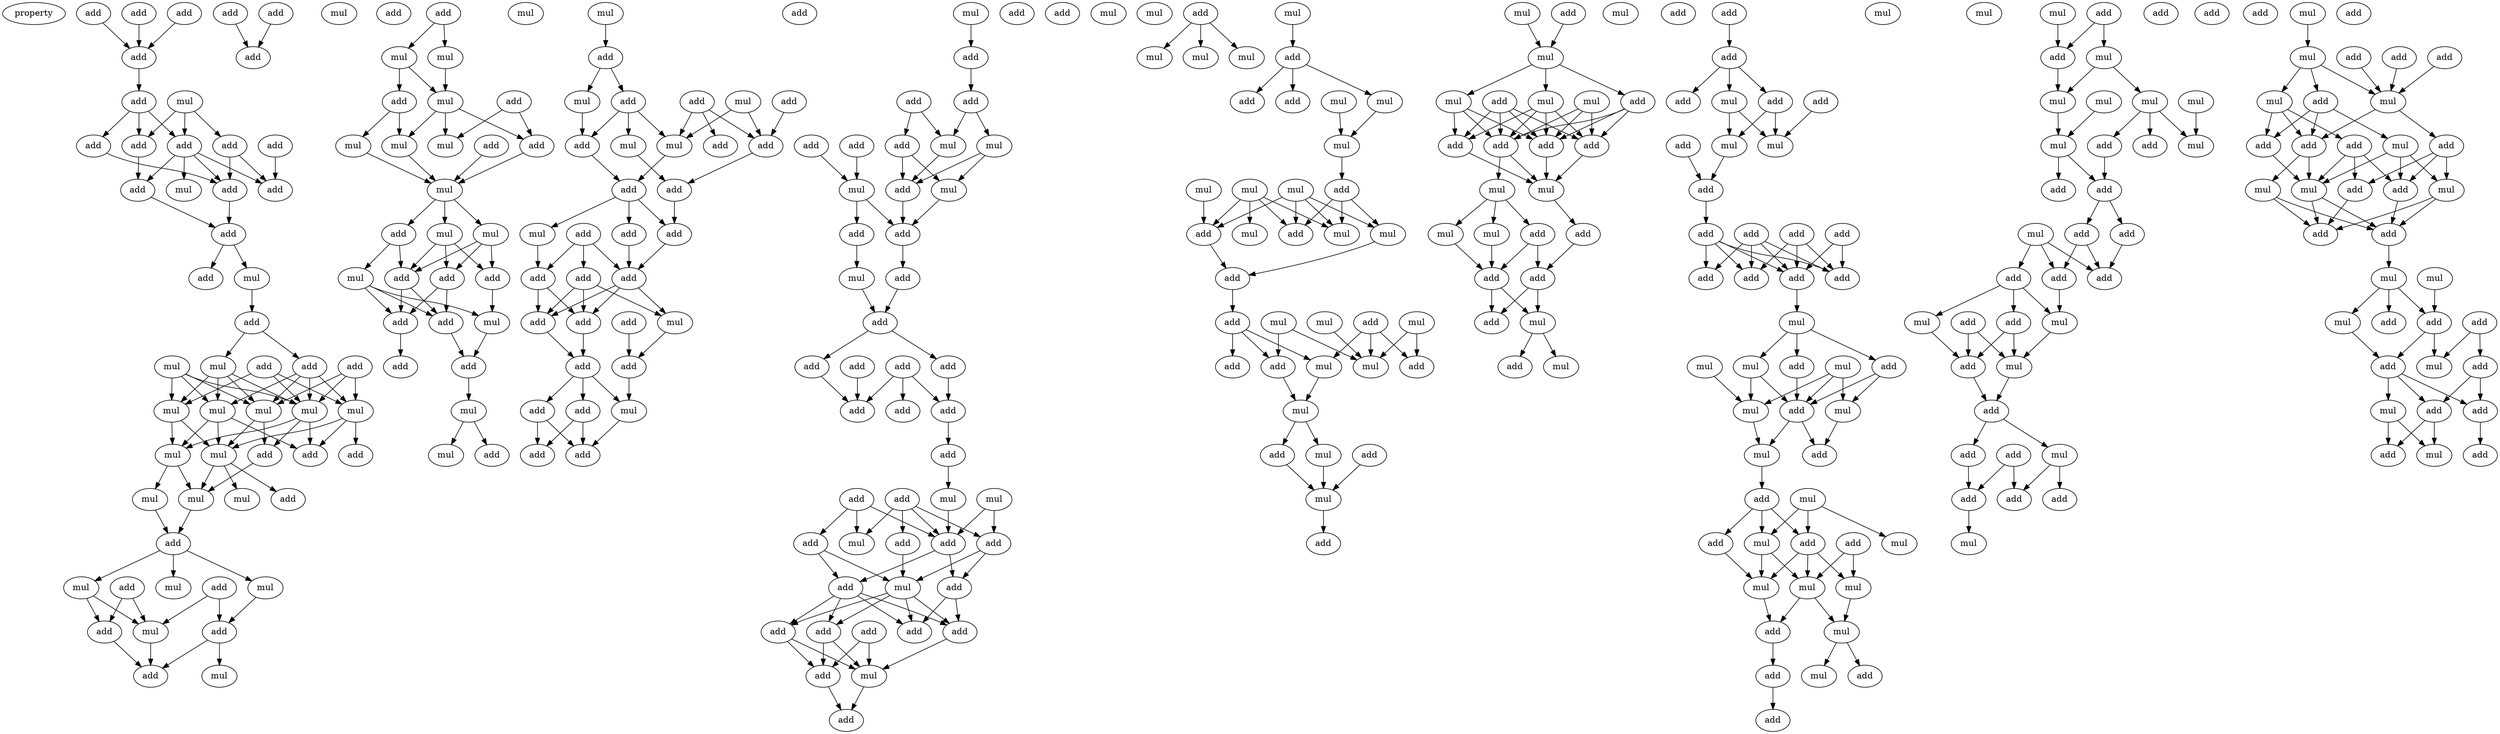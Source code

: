 digraph {
    node [fontcolor=black]
    property [mul=2,lf=1.8]
    0 [ label = add ];
    1 [ label = add ];
    2 [ label = add ];
    3 [ label = add ];
    4 [ label = add ];
    5 [ label = add ];
    6 [ label = add ];
    7 [ label = mul ];
    8 [ label = add ];
    9 [ label = add ];
    10 [ label = add ];
    11 [ label = add ];
    12 [ label = add ];
    13 [ label = add ];
    14 [ label = add ];
    15 [ label = add ];
    16 [ label = add ];
    17 [ label = mul ];
    18 [ label = add ];
    19 [ label = mul ];
    20 [ label = add ];
    21 [ label = mul ];
    22 [ label = add ];
    23 [ label = add ];
    24 [ label = mul ];
    25 [ label = add ];
    26 [ label = add ];
    27 [ label = add ];
    28 [ label = mul ];
    29 [ label = mul ];
    30 [ label = mul ];
    31 [ label = mul ];
    32 [ label = mul ];
    33 [ label = mul ];
    34 [ label = add ];
    35 [ label = mul ];
    36 [ label = add ];
    37 [ label = add ];
    38 [ label = mul ];
    39 [ label = mul ];
    40 [ label = add ];
    41 [ label = mul ];
    42 [ label = mul ];
    43 [ label = add ];
    44 [ label = mul ];
    45 [ label = add ];
    46 [ label = mul ];
    47 [ label = mul ];
    48 [ label = add ];
    49 [ label = mul ];
    50 [ label = add ];
    51 [ label = add ];
    52 [ label = mul ];
    53 [ label = add ];
    54 [ label = add ];
    55 [ label = mul ];
    56 [ label = mul ];
    57 [ label = mul ];
    58 [ label = add ];
    59 [ label = add ];
    60 [ label = mul ];
    61 [ label = add ];
    62 [ label = mul ];
    63 [ label = add ];
    64 [ label = mul ];
    65 [ label = mul ];
    66 [ label = mul ];
    67 [ label = add ];
    68 [ label = mul ];
    69 [ label = mul ];
    70 [ label = add ];
    71 [ label = mul ];
    72 [ label = add ];
    73 [ label = add ];
    74 [ label = add ];
    75 [ label = add ];
    76 [ label = mul ];
    77 [ label = add ];
    78 [ label = add ];
    79 [ label = mul ];
    80 [ label = mul ];
    81 [ label = add ];
    82 [ label = mul ];
    83 [ label = add ];
    84 [ label = add ];
    85 [ label = add ];
    86 [ label = add ];
    87 [ label = mul ];
    88 [ label = mul ];
    89 [ label = mul ];
    90 [ label = add ];
    91 [ label = mul ];
    92 [ label = add ];
    93 [ label = add ];
    94 [ label = add ];
    95 [ label = add ];
    96 [ label = add ];
    97 [ label = mul ];
    98 [ label = add ];
    99 [ label = add ];
    100 [ label = add ];
    101 [ label = add ];
    102 [ label = add ];
    103 [ label = add ];
    104 [ label = add ];
    105 [ label = add ];
    106 [ label = mul ];
    107 [ label = add ];
    108 [ label = add ];
    109 [ label = add ];
    110 [ label = add ];
    111 [ label = add ];
    112 [ label = mul ];
    113 [ label = add ];
    114 [ label = add ];
    115 [ label = mul ];
    116 [ label = add ];
    117 [ label = add ];
    118 [ label = add ];
    119 [ label = add ];
    120 [ label = mul ];
    121 [ label = add ];
    122 [ label = mul ];
    123 [ label = add ];
    124 [ label = mul ];
    125 [ label = mul ];
    126 [ label = add ];
    127 [ label = add ];
    128 [ label = add ];
    129 [ label = add ];
    130 [ label = add ];
    131 [ label = add ];
    132 [ label = mul ];
    133 [ label = mul ];
    134 [ label = add ];
    135 [ label = add ];
    136 [ label = add ];
    137 [ label = add ];
    138 [ label = add ];
    139 [ label = add ];
    140 [ label = add ];
    141 [ label = add ];
    142 [ label = add ];
    143 [ label = add ];
    144 [ label = mul ];
    145 [ label = mul ];
    146 [ label = add ];
    147 [ label = mul ];
    148 [ label = add ];
    149 [ label = add ];
    150 [ label = mul ];
    151 [ label = add ];
    152 [ label = add ];
    153 [ label = add ];
    154 [ label = mul ];
    155 [ label = add ];
    156 [ label = add ];
    157 [ label = add ];
    158 [ label = add ];
    159 [ label = add ];
    160 [ label = add ];
    161 [ label = add ];
    162 [ label = mul ];
    163 [ label = add ];
    164 [ label = add ];
    165 [ label = mul ];
    166 [ label = mul ];
    167 [ label = mul ];
    168 [ label = mul ];
    169 [ label = add ];
    170 [ label = mul ];
    171 [ label = add ];
    172 [ label = add ];
    173 [ label = mul ];
    174 [ label = mul ];
    175 [ label = add ];
    176 [ label = mul ];
    177 [ label = mul ];
    178 [ label = mul ];
    179 [ label = add ];
    180 [ label = mul ];
    181 [ label = add ];
    182 [ label = mul ];
    183 [ label = mul ];
    184 [ label = add ];
    185 [ label = mul ];
    186 [ label = add ];
    187 [ label = mul ];
    188 [ label = add ];
    189 [ label = mul ];
    190 [ label = add ];
    191 [ label = add ];
    192 [ label = mul ];
    193 [ label = mul ];
    194 [ label = add ];
    195 [ label = mul ];
    196 [ label = mul ];
    197 [ label = add ];
    198 [ label = add ];
    199 [ label = mul ];
    200 [ label = mul ];
    201 [ label = add ];
    202 [ label = add ];
    203 [ label = mul ];
    204 [ label = add ];
    205 [ label = mul ];
    206 [ label = mul ];
    207 [ label = mul ];
    208 [ label = add ];
    209 [ label = add ];
    210 [ label = add ];
    211 [ label = add ];
    212 [ label = add ];
    213 [ label = mul ];
    214 [ label = mul ];
    215 [ label = mul ];
    216 [ label = mul ];
    217 [ label = add ];
    218 [ label = add ];
    219 [ label = add ];
    220 [ label = add ];
    221 [ label = mul ];
    222 [ label = add ];
    223 [ label = mul ];
    224 [ label = add ];
    225 [ label = mul ];
    226 [ label = add ];
    227 [ label = add ];
    228 [ label = add ];
    229 [ label = add ];
    230 [ label = add ];
    231 [ label = mul ];
    232 [ label = add ];
    233 [ label = add ];
    234 [ label = mul ];
    235 [ label = mul ];
    236 [ label = add ];
    237 [ label = add ];
    238 [ label = add ];
    239 [ label = add ];
    240 [ label = add ];
    241 [ label = add ];
    242 [ label = add ];
    243 [ label = add ];
    244 [ label = add ];
    245 [ label = mul ];
    246 [ label = add ];
    247 [ label = mul ];
    248 [ label = mul ];
    249 [ label = add ];
    250 [ label = mul ];
    251 [ label = add ];
    252 [ label = mul ];
    253 [ label = mul ];
    254 [ label = add ];
    255 [ label = mul ];
    256 [ label = mul ];
    257 [ label = add ];
    258 [ label = add ];
    259 [ label = add ];
    260 [ label = mul ];
    261 [ label = add ];
    262 [ label = mul ];
    263 [ label = mul ];
    264 [ label = mul ];
    265 [ label = mul ];
    266 [ label = mul ];
    267 [ label = add ];
    268 [ label = add ];
    269 [ label = mul ];
    270 [ label = add ];
    271 [ label = mul ];
    272 [ label = add ];
    273 [ label = mul ];
    274 [ label = mul ];
    275 [ label = add ];
    276 [ label = add ];
    277 [ label = add ];
    278 [ label = mul ];
    279 [ label = mul ];
    280 [ label = mul ];
    281 [ label = mul ];
    282 [ label = mul ];
    283 [ label = add ];
    284 [ label = add ];
    285 [ label = mul ];
    286 [ label = mul ];
    287 [ label = add ];
    288 [ label = add ];
    289 [ label = mul ];
    290 [ label = add ];
    291 [ label = add ];
    292 [ label = add ];
    293 [ label = add ];
    294 [ label = add ];
    295 [ label = mul ];
    296 [ label = mul ];
    297 [ label = add ];
    298 [ label = add ];
    299 [ label = add ];
    300 [ label = add ];
    301 [ label = mul ];
    302 [ label = add ];
    303 [ label = mul ];
    304 [ label = add ];
    305 [ label = add ];
    306 [ label = add ];
    307 [ label = add ];
    308 [ label = add ];
    309 [ label = mul ];
    310 [ label = add ];
    311 [ label = mul ];
    312 [ label = add ];
    313 [ label = add ];
    314 [ label = mul ];
    315 [ label = add ];
    316 [ label = mul ];
    317 [ label = mul ];
    318 [ label = add ];
    319 [ label = add ];
    320 [ label = add ];
    321 [ label = mul ];
    322 [ label = add ];
    323 [ label = add ];
    324 [ label = mul ];
    325 [ label = mul ];
    326 [ label = add ];
    327 [ label = mul ];
    328 [ label = add ];
    329 [ label = add ];
    330 [ label = add ];
    331 [ label = mul ];
    332 [ label = mul ];
    333 [ label = add ];
    334 [ label = mul ];
    335 [ label = add ];
    336 [ label = add ];
    337 [ label = add ];
    338 [ label = add ];
    339 [ label = add ];
    340 [ label = mul ];
    341 [ label = mul ];
    342 [ label = add ];
    343 [ label = add ];
    344 [ label = add ];
    345 [ label = add ];
    346 [ label = mul ];
    0 -> 6 [ name = 0 ];
    1 -> 5 [ name = 1 ];
    2 -> 6 [ name = 2 ];
    3 -> 6 [ name = 3 ];
    4 -> 5 [ name = 4 ];
    6 -> 8 [ name = 5 ];
    7 -> 9 [ name = 6 ];
    7 -> 12 [ name = 7 ];
    7 -> 13 [ name = 8 ];
    8 -> 9 [ name = 9 ];
    8 -> 10 [ name = 10 ];
    8 -> 13 [ name = 11 ];
    9 -> 16 [ name = 12 ];
    10 -> 15 [ name = 13 ];
    11 -> 14 [ name = 14 ];
    12 -> 14 [ name = 15 ];
    12 -> 15 [ name = 16 ];
    13 -> 14 [ name = 17 ];
    13 -> 15 [ name = 18 ];
    13 -> 16 [ name = 19 ];
    13 -> 17 [ name = 20 ];
    15 -> 18 [ name = 21 ];
    16 -> 18 [ name = 22 ];
    18 -> 20 [ name = 23 ];
    18 -> 21 [ name = 24 ];
    21 -> 23 [ name = 25 ];
    23 -> 24 [ name = 26 ];
    23 -> 25 [ name = 27 ];
    24 -> 29 [ name = 28 ];
    24 -> 30 [ name = 29 ];
    24 -> 32 [ name = 30 ];
    24 -> 33 [ name = 31 ];
    25 -> 29 [ name = 32 ];
    25 -> 31 [ name = 33 ];
    25 -> 32 [ name = 34 ];
    25 -> 33 [ name = 35 ];
    26 -> 30 [ name = 36 ];
    26 -> 31 [ name = 37 ];
    26 -> 32 [ name = 38 ];
    27 -> 31 [ name = 39 ];
    27 -> 32 [ name = 40 ];
    27 -> 33 [ name = 41 ];
    28 -> 29 [ name = 42 ];
    28 -> 30 [ name = 43 ];
    28 -> 32 [ name = 44 ];
    28 -> 33 [ name = 45 ];
    29 -> 35 [ name = 46 ];
    29 -> 37 [ name = 47 ];
    29 -> 38 [ name = 48 ];
    30 -> 35 [ name = 49 ];
    30 -> 38 [ name = 50 ];
    31 -> 36 [ name = 51 ];
    31 -> 37 [ name = 52 ];
    31 -> 38 [ name = 53 ];
    32 -> 34 [ name = 54 ];
    32 -> 35 [ name = 55 ];
    32 -> 37 [ name = 56 ];
    33 -> 34 [ name = 57 ];
    33 -> 38 [ name = 58 ];
    34 -> 41 [ name = 59 ];
    35 -> 41 [ name = 60 ];
    35 -> 42 [ name = 61 ];
    38 -> 39 [ name = 62 ];
    38 -> 40 [ name = 63 ];
    38 -> 41 [ name = 64 ];
    41 -> 43 [ name = 65 ];
    42 -> 43 [ name = 66 ];
    43 -> 44 [ name = 67 ];
    43 -> 46 [ name = 68 ];
    43 -> 47 [ name = 69 ];
    44 -> 50 [ name = 70 ];
    45 -> 49 [ name = 71 ];
    45 -> 50 [ name = 72 ];
    46 -> 49 [ name = 73 ];
    46 -> 51 [ name = 74 ];
    48 -> 49 [ name = 75 ];
    48 -> 51 [ name = 76 ];
    49 -> 53 [ name = 77 ];
    50 -> 52 [ name = 78 ];
    50 -> 53 [ name = 79 ];
    51 -> 53 [ name = 80 ];
    54 -> 55 [ name = 81 ];
    54 -> 56 [ name = 82 ];
    55 -> 58 [ name = 83 ];
    55 -> 60 [ name = 84 ];
    56 -> 60 [ name = 85 ];
    58 -> 62 [ name = 86 ];
    58 -> 65 [ name = 87 ];
    59 -> 61 [ name = 88 ];
    59 -> 64 [ name = 89 ];
    60 -> 61 [ name = 90 ];
    60 -> 64 [ name = 91 ];
    60 -> 65 [ name = 92 ];
    61 -> 66 [ name = 93 ];
    62 -> 66 [ name = 94 ];
    63 -> 66 [ name = 95 ];
    65 -> 66 [ name = 96 ];
    66 -> 67 [ name = 97 ];
    66 -> 68 [ name = 98 ];
    66 -> 69 [ name = 99 ];
    67 -> 71 [ name = 100 ];
    67 -> 73 [ name = 101 ];
    68 -> 70 [ name = 102 ];
    68 -> 72 [ name = 103 ];
    68 -> 73 [ name = 104 ];
    69 -> 70 [ name = 105 ];
    69 -> 72 [ name = 106 ];
    69 -> 73 [ name = 107 ];
    70 -> 74 [ name = 108 ];
    70 -> 75 [ name = 109 ];
    71 -> 74 [ name = 110 ];
    71 -> 75 [ name = 111 ];
    71 -> 76 [ name = 112 ];
    72 -> 76 [ name = 113 ];
    73 -> 74 [ name = 114 ];
    73 -> 75 [ name = 115 ];
    74 -> 78 [ name = 116 ];
    75 -> 77 [ name = 117 ];
    76 -> 78 [ name = 118 ];
    78 -> 79 [ name = 119 ];
    79 -> 80 [ name = 120 ];
    79 -> 81 [ name = 121 ];
    82 -> 83 [ name = 122 ];
    83 -> 85 [ name = 123 ];
    83 -> 88 [ name = 124 ];
    84 -> 93 [ name = 125 ];
    85 -> 89 [ name = 126 ];
    85 -> 90 [ name = 127 ];
    85 -> 91 [ name = 128 ];
    86 -> 91 [ name = 129 ];
    86 -> 92 [ name = 130 ];
    86 -> 93 [ name = 131 ];
    87 -> 91 [ name = 132 ];
    87 -> 93 [ name = 133 ];
    88 -> 90 [ name = 134 ];
    89 -> 94 [ name = 135 ];
    90 -> 95 [ name = 136 ];
    91 -> 95 [ name = 137 ];
    93 -> 94 [ name = 138 ];
    94 -> 98 [ name = 139 ];
    95 -> 97 [ name = 140 ];
    95 -> 98 [ name = 141 ];
    95 -> 99 [ name = 142 ];
    96 -> 100 [ name = 143 ];
    96 -> 101 [ name = 144 ];
    96 -> 102 [ name = 145 ];
    97 -> 101 [ name = 146 ];
    98 -> 102 [ name = 147 ];
    99 -> 102 [ name = 148 ];
    100 -> 103 [ name = 149 ];
    100 -> 104 [ name = 150 ];
    100 -> 106 [ name = 151 ];
    101 -> 103 [ name = 152 ];
    101 -> 104 [ name = 153 ];
    102 -> 103 [ name = 154 ];
    102 -> 104 [ name = 155 ];
    102 -> 106 [ name = 156 ];
    103 -> 108 [ name = 157 ];
    104 -> 108 [ name = 158 ];
    105 -> 109 [ name = 159 ];
    106 -> 109 [ name = 160 ];
    108 -> 110 [ name = 161 ];
    108 -> 111 [ name = 162 ];
    108 -> 112 [ name = 163 ];
    109 -> 112 [ name = 164 ];
    110 -> 113 [ name = 165 ];
    110 -> 114 [ name = 166 ];
    111 -> 113 [ name = 167 ];
    111 -> 114 [ name = 168 ];
    112 -> 113 [ name = 169 ];
    115 -> 116 [ name = 170 ];
    116 -> 117 [ name = 171 ];
    117 -> 120 [ name = 172 ];
    117 -> 122 [ name = 173 ];
    118 -> 122 [ name = 174 ];
    118 -> 123 [ name = 175 ];
    119 -> 124 [ name = 176 ];
    120 -> 125 [ name = 177 ];
    120 -> 126 [ name = 178 ];
    121 -> 124 [ name = 179 ];
    122 -> 126 [ name = 180 ];
    123 -> 125 [ name = 181 ];
    123 -> 126 [ name = 182 ];
    124 -> 127 [ name = 183 ];
    124 -> 128 [ name = 184 ];
    125 -> 128 [ name = 185 ];
    126 -> 128 [ name = 186 ];
    127 -> 133 [ name = 187 ];
    128 -> 130 [ name = 188 ];
    130 -> 134 [ name = 189 ];
    133 -> 134 [ name = 190 ];
    134 -> 135 [ name = 191 ];
    134 -> 138 [ name = 192 ];
    135 -> 141 [ name = 193 ];
    136 -> 141 [ name = 194 ];
    137 -> 139 [ name = 195 ];
    137 -> 140 [ name = 196 ];
    137 -> 141 [ name = 197 ];
    138 -> 139 [ name = 198 ];
    139 -> 142 [ name = 199 ];
    142 -> 147 [ name = 200 ];
    143 -> 148 [ name = 201 ];
    143 -> 149 [ name = 202 ];
    143 -> 150 [ name = 203 ];
    143 -> 152 [ name = 204 ];
    144 -> 148 [ name = 205 ];
    144 -> 152 [ name = 206 ];
    146 -> 148 [ name = 207 ];
    146 -> 150 [ name = 208 ];
    146 -> 151 [ name = 209 ];
    147 -> 148 [ name = 210 ];
    148 -> 153 [ name = 211 ];
    148 -> 155 [ name = 212 ];
    149 -> 154 [ name = 213 ];
    151 -> 153 [ name = 214 ];
    151 -> 154 [ name = 215 ];
    152 -> 154 [ name = 216 ];
    152 -> 155 [ name = 217 ];
    153 -> 157 [ name = 218 ];
    153 -> 158 [ name = 219 ];
    153 -> 159 [ name = 220 ];
    153 -> 160 [ name = 221 ];
    154 -> 157 [ name = 222 ];
    154 -> 158 [ name = 223 ];
    154 -> 159 [ name = 224 ];
    154 -> 160 [ name = 225 ];
    155 -> 159 [ name = 226 ];
    155 -> 160 [ name = 227 ];
    156 -> 161 [ name = 228 ];
    156 -> 162 [ name = 229 ];
    157 -> 161 [ name = 230 ];
    157 -> 162 [ name = 231 ];
    158 -> 161 [ name = 232 ];
    158 -> 162 [ name = 233 ];
    159 -> 162 [ name = 234 ];
    161 -> 164 [ name = 235 ];
    162 -> 164 [ name = 236 ];
    163 -> 165 [ name = 237 ];
    163 -> 167 [ name = 238 ];
    163 -> 168 [ name = 239 ];
    166 -> 169 [ name = 240 ];
    169 -> 171 [ name = 241 ];
    169 -> 172 [ name = 242 ];
    169 -> 173 [ name = 243 ];
    170 -> 174 [ name = 244 ];
    173 -> 174 [ name = 245 ];
    174 -> 175 [ name = 246 ];
    175 -> 179 [ name = 247 ];
    175 -> 180 [ name = 248 ];
    175 -> 182 [ name = 249 ];
    176 -> 181 [ name = 250 ];
    177 -> 179 [ name = 251 ];
    177 -> 181 [ name = 252 ];
    177 -> 182 [ name = 253 ];
    177 -> 183 [ name = 254 ];
    178 -> 179 [ name = 255 ];
    178 -> 180 [ name = 256 ];
    178 -> 181 [ name = 257 ];
    178 -> 182 [ name = 258 ];
    180 -> 184 [ name = 259 ];
    181 -> 184 [ name = 260 ];
    184 -> 188 [ name = 261 ];
    185 -> 193 [ name = 262 ];
    185 -> 194 [ name = 263 ];
    186 -> 192 [ name = 264 ];
    186 -> 193 [ name = 265 ];
    186 -> 194 [ name = 266 ];
    187 -> 193 [ name = 267 ];
    188 -> 190 [ name = 268 ];
    188 -> 191 [ name = 269 ];
    188 -> 192 [ name = 270 ];
    189 -> 191 [ name = 271 ];
    189 -> 193 [ name = 272 ];
    191 -> 195 [ name = 273 ];
    192 -> 195 [ name = 274 ];
    195 -> 196 [ name = 275 ];
    195 -> 197 [ name = 276 ];
    196 -> 199 [ name = 277 ];
    197 -> 199 [ name = 278 ];
    198 -> 199 [ name = 279 ];
    199 -> 201 [ name = 280 ];
    200 -> 203 [ name = 281 ];
    202 -> 203 [ name = 282 ];
    203 -> 205 [ name = 283 ];
    203 -> 207 [ name = 284 ];
    203 -> 208 [ name = 285 ];
    204 -> 209 [ name = 286 ];
    204 -> 210 [ name = 287 ];
    204 -> 211 [ name = 288 ];
    204 -> 212 [ name = 289 ];
    205 -> 209 [ name = 290 ];
    205 -> 210 [ name = 291 ];
    205 -> 211 [ name = 292 ];
    205 -> 212 [ name = 293 ];
    206 -> 209 [ name = 294 ];
    206 -> 210 [ name = 295 ];
    206 -> 211 [ name = 296 ];
    207 -> 210 [ name = 297 ];
    207 -> 211 [ name = 298 ];
    207 -> 212 [ name = 299 ];
    208 -> 209 [ name = 300 ];
    208 -> 210 [ name = 301 ];
    208 -> 211 [ name = 302 ];
    209 -> 213 [ name = 303 ];
    210 -> 213 [ name = 304 ];
    210 -> 214 [ name = 305 ];
    211 -> 213 [ name = 306 ];
    212 -> 213 [ name = 307 ];
    213 -> 217 [ name = 308 ];
    214 -> 215 [ name = 309 ];
    214 -> 216 [ name = 310 ];
    214 -> 218 [ name = 311 ];
    215 -> 220 [ name = 312 ];
    216 -> 220 [ name = 313 ];
    217 -> 219 [ name = 314 ];
    218 -> 219 [ name = 315 ];
    218 -> 220 [ name = 316 ];
    219 -> 221 [ name = 317 ];
    219 -> 222 [ name = 318 ];
    220 -> 221 [ name = 319 ];
    220 -> 222 [ name = 320 ];
    221 -> 224 [ name = 321 ];
    221 -> 225 [ name = 322 ];
    227 -> 228 [ name = 323 ];
    228 -> 230 [ name = 324 ];
    228 -> 231 [ name = 325 ];
    228 -> 232 [ name = 326 ];
    229 -> 234 [ name = 327 ];
    231 -> 234 [ name = 328 ];
    231 -> 235 [ name = 329 ];
    232 -> 234 [ name = 330 ];
    232 -> 235 [ name = 331 ];
    233 -> 236 [ name = 332 ];
    235 -> 236 [ name = 333 ];
    236 -> 238 [ name = 334 ];
    237 -> 241 [ name = 335 ];
    237 -> 243 [ name = 336 ];
    237 -> 244 [ name = 337 ];
    238 -> 241 [ name = 338 ];
    238 -> 242 [ name = 339 ];
    238 -> 243 [ name = 340 ];
    238 -> 244 [ name = 341 ];
    239 -> 241 [ name = 342 ];
    239 -> 242 [ name = 343 ];
    239 -> 243 [ name = 344 ];
    239 -> 244 [ name = 345 ];
    240 -> 243 [ name = 346 ];
    240 -> 244 [ name = 347 ];
    244 -> 245 [ name = 348 ];
    245 -> 246 [ name = 349 ];
    245 -> 249 [ name = 350 ];
    245 -> 250 [ name = 351 ];
    246 -> 251 [ name = 352 ];
    246 -> 252 [ name = 353 ];
    247 -> 253 [ name = 354 ];
    248 -> 251 [ name = 355 ];
    248 -> 252 [ name = 356 ];
    248 -> 253 [ name = 357 ];
    249 -> 251 [ name = 358 ];
    250 -> 251 [ name = 359 ];
    250 -> 253 [ name = 360 ];
    251 -> 254 [ name = 361 ];
    251 -> 255 [ name = 362 ];
    252 -> 254 [ name = 363 ];
    253 -> 255 [ name = 364 ];
    255 -> 257 [ name = 365 ];
    256 -> 260 [ name = 366 ];
    256 -> 261 [ name = 367 ];
    256 -> 262 [ name = 368 ];
    257 -> 259 [ name = 369 ];
    257 -> 260 [ name = 370 ];
    257 -> 261 [ name = 371 ];
    258 -> 264 [ name = 372 ];
    258 -> 265 [ name = 373 ];
    259 -> 263 [ name = 374 ];
    260 -> 263 [ name = 375 ];
    260 -> 264 [ name = 376 ];
    261 -> 263 [ name = 377 ];
    261 -> 264 [ name = 378 ];
    261 -> 265 [ name = 379 ];
    263 -> 267 [ name = 380 ];
    264 -> 266 [ name = 381 ];
    264 -> 267 [ name = 382 ];
    265 -> 266 [ name = 383 ];
    266 -> 268 [ name = 384 ];
    266 -> 271 [ name = 385 ];
    267 -> 270 [ name = 386 ];
    270 -> 272 [ name = 387 ];
    274 -> 277 [ name = 388 ];
    275 -> 277 [ name = 389 ];
    275 -> 278 [ name = 390 ];
    277 -> 279 [ name = 391 ];
    278 -> 279 [ name = 392 ];
    278 -> 280 [ name = 393 ];
    279 -> 286 [ name = 394 ];
    280 -> 283 [ name = 395 ];
    280 -> 284 [ name = 396 ];
    280 -> 285 [ name = 397 ];
    281 -> 285 [ name = 398 ];
    282 -> 286 [ name = 399 ];
    283 -> 288 [ name = 400 ];
    286 -> 287 [ name = 401 ];
    286 -> 288 [ name = 402 ];
    288 -> 290 [ name = 403 ];
    288 -> 291 [ name = 404 ];
    289 -> 292 [ name = 405 ];
    289 -> 293 [ name = 406 ];
    289 -> 294 [ name = 407 ];
    290 -> 292 [ name = 408 ];
    290 -> 293 [ name = 409 ];
    291 -> 292 [ name = 410 ];
    293 -> 296 [ name = 411 ];
    294 -> 295 [ name = 412 ];
    294 -> 296 [ name = 413 ];
    294 -> 298 [ name = 414 ];
    295 -> 300 [ name = 415 ];
    296 -> 301 [ name = 416 ];
    297 -> 300 [ name = 417 ];
    297 -> 301 [ name = 418 ];
    298 -> 300 [ name = 419 ];
    298 -> 301 [ name = 420 ];
    300 -> 302 [ name = 421 ];
    301 -> 302 [ name = 422 ];
    302 -> 303 [ name = 423 ];
    302 -> 304 [ name = 424 ];
    303 -> 306 [ name = 425 ];
    303 -> 308 [ name = 426 ];
    304 -> 307 [ name = 427 ];
    305 -> 307 [ name = 428 ];
    305 -> 308 [ name = 429 ];
    307 -> 309 [ name = 430 ];
    311 -> 314 [ name = 431 ];
    312 -> 317 [ name = 432 ];
    313 -> 317 [ name = 433 ];
    314 -> 316 [ name = 434 ];
    314 -> 317 [ name = 435 ];
    314 -> 318 [ name = 436 ];
    315 -> 317 [ name = 437 ];
    316 -> 320 [ name = 438 ];
    316 -> 322 [ name = 439 ];
    316 -> 323 [ name = 440 ];
    317 -> 319 [ name = 441 ];
    317 -> 322 [ name = 442 ];
    318 -> 321 [ name = 443 ];
    318 -> 322 [ name = 444 ];
    318 -> 323 [ name = 445 ];
    319 -> 326 [ name = 446 ];
    319 -> 327 [ name = 447 ];
    319 -> 328 [ name = 448 ];
    320 -> 325 [ name = 449 ];
    320 -> 326 [ name = 450 ];
    320 -> 328 [ name = 451 ];
    321 -> 325 [ name = 452 ];
    321 -> 326 [ name = 453 ];
    321 -> 327 [ name = 454 ];
    322 -> 324 [ name = 455 ];
    322 -> 325 [ name = 456 ];
    323 -> 325 [ name = 457 ];
    324 -> 329 [ name = 458 ];
    324 -> 330 [ name = 459 ];
    325 -> 329 [ name = 460 ];
    325 -> 330 [ name = 461 ];
    326 -> 330 [ name = 462 ];
    327 -> 329 [ name = 463 ];
    327 -> 330 [ name = 464 ];
    328 -> 329 [ name = 465 ];
    330 -> 332 [ name = 466 ];
    331 -> 335 [ name = 467 ];
    332 -> 334 [ name = 468 ];
    332 -> 335 [ name = 469 ];
    332 -> 336 [ name = 470 ];
    333 -> 338 [ name = 471 ];
    333 -> 340 [ name = 472 ];
    334 -> 339 [ name = 473 ];
    335 -> 339 [ name = 474 ];
    335 -> 340 [ name = 475 ];
    338 -> 342 [ name = 476 ];
    338 -> 343 [ name = 477 ];
    339 -> 341 [ name = 478 ];
    339 -> 342 [ name = 479 ];
    339 -> 343 [ name = 480 ];
    341 -> 344 [ name = 481 ];
    341 -> 346 [ name = 482 ];
    342 -> 345 [ name = 483 ];
    343 -> 344 [ name = 484 ];
    343 -> 346 [ name = 485 ];
}
